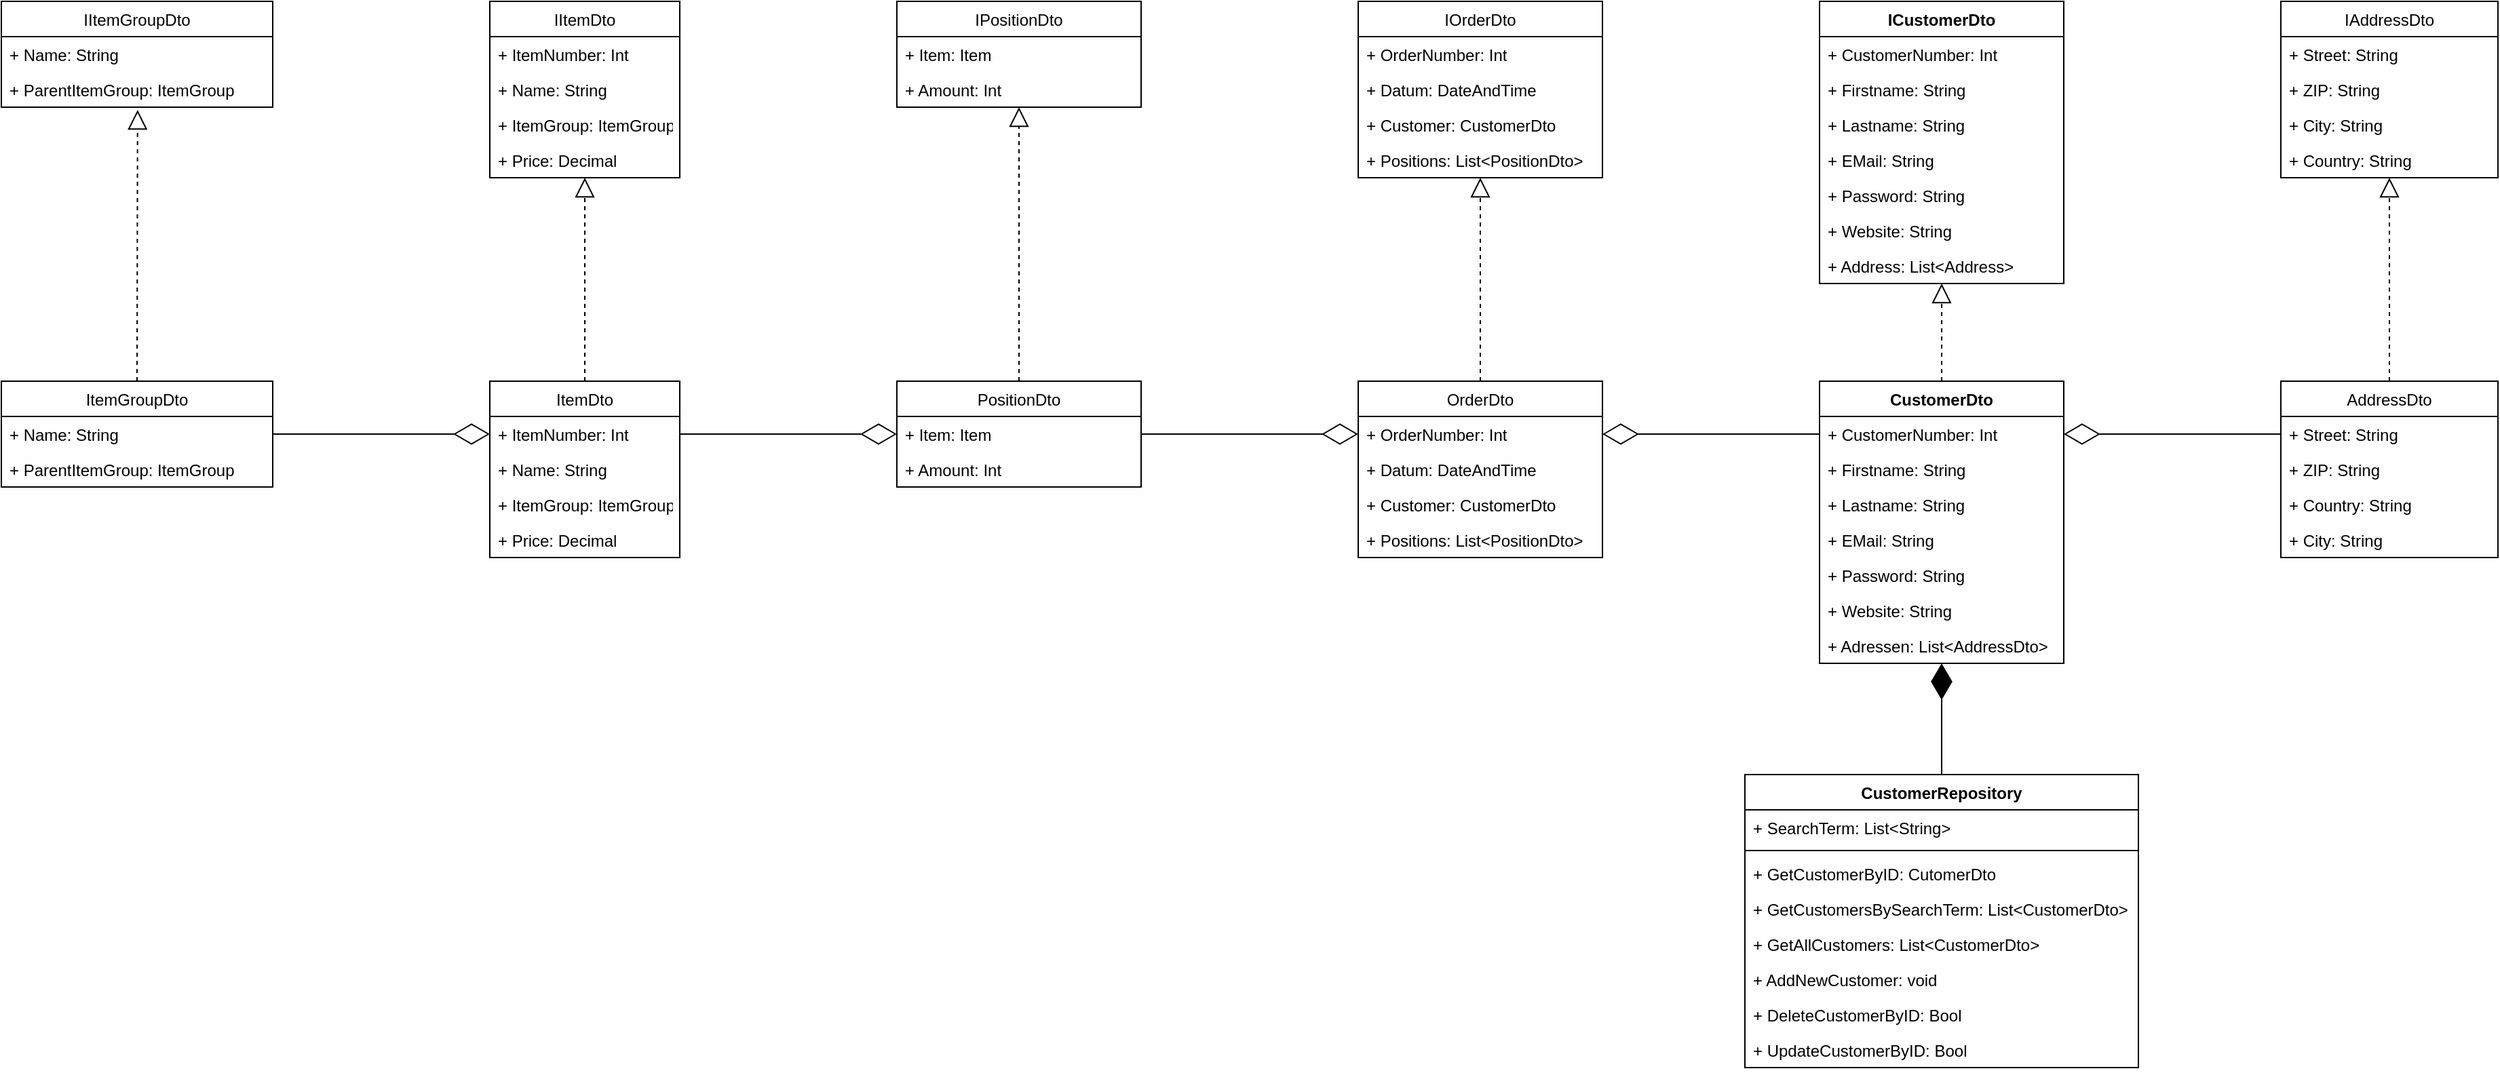 <mxfile version="15.9.1" type="github">
  <diagram id="C5RBs43oDa-KdzZeNtuy" name="Page-1">
    <mxGraphModel dx="2426" dy="1320" grid="1" gridSize="10" guides="1" tooltips="1" connect="1" arrows="1" fold="1" page="1" pageScale="1" pageWidth="4681" pageHeight="3300" math="0" shadow="0">
      <root>
        <mxCell id="WIyWlLk6GJQsqaUBKTNV-0" />
        <mxCell id="WIyWlLk6GJQsqaUBKTNV-1" parent="WIyWlLk6GJQsqaUBKTNV-0" />
        <mxCell id="FCcgw1db6fiajD53k1Wl-4" value="ICustomerDto" style="swimlane;fontStyle=1;align=center;verticalAlign=top;childLayout=stackLayout;horizontal=1;startSize=26;horizontalStack=0;resizeParent=1;resizeParentMax=0;resizeLast=0;collapsible=1;marginBottom=0;" parent="WIyWlLk6GJQsqaUBKTNV-1" vertex="1">
          <mxGeometry x="1380" y="40" width="180" height="208" as="geometry" />
        </mxCell>
        <mxCell id="FCcgw1db6fiajD53k1Wl-5" value="+ CustomerNumber: Int&#xa;" style="text;strokeColor=none;fillColor=none;align=left;verticalAlign=top;spacingLeft=4;spacingRight=4;overflow=hidden;rotatable=0;points=[[0,0.5],[1,0.5]];portConstraint=eastwest;" parent="FCcgw1db6fiajD53k1Wl-4" vertex="1">
          <mxGeometry y="26" width="180" height="26" as="geometry" />
        </mxCell>
        <mxCell id="FCcgw1db6fiajD53k1Wl-8" value="+ Firstname: String" style="text;strokeColor=none;fillColor=none;align=left;verticalAlign=top;spacingLeft=4;spacingRight=4;overflow=hidden;rotatable=0;points=[[0,0.5],[1,0.5]];portConstraint=eastwest;" parent="FCcgw1db6fiajD53k1Wl-4" vertex="1">
          <mxGeometry y="52" width="180" height="26" as="geometry" />
        </mxCell>
        <mxCell id="FCcgw1db6fiajD53k1Wl-9" value="+ Lastname: String" style="text;strokeColor=none;fillColor=none;align=left;verticalAlign=top;spacingLeft=4;spacingRight=4;overflow=hidden;rotatable=0;points=[[0,0.5],[1,0.5]];portConstraint=eastwest;" parent="FCcgw1db6fiajD53k1Wl-4" vertex="1">
          <mxGeometry y="78" width="180" height="26" as="geometry" />
        </mxCell>
        <mxCell id="FCcgw1db6fiajD53k1Wl-10" value="+ EMail: String" style="text;strokeColor=none;fillColor=none;align=left;verticalAlign=top;spacingLeft=4;spacingRight=4;overflow=hidden;rotatable=0;points=[[0,0.5],[1,0.5]];portConstraint=eastwest;" parent="FCcgw1db6fiajD53k1Wl-4" vertex="1">
          <mxGeometry y="104" width="180" height="26" as="geometry" />
        </mxCell>
        <mxCell id="FCcgw1db6fiajD53k1Wl-26" value="+ Password: String" style="text;strokeColor=none;fillColor=none;align=left;verticalAlign=top;spacingLeft=4;spacingRight=4;overflow=hidden;rotatable=0;points=[[0,0.5],[1,0.5]];portConstraint=eastwest;" parent="FCcgw1db6fiajD53k1Wl-4" vertex="1">
          <mxGeometry y="130" width="180" height="26" as="geometry" />
        </mxCell>
        <mxCell id="FCcgw1db6fiajD53k1Wl-11" value="+ Website: String" style="text;strokeColor=none;fillColor=none;align=left;verticalAlign=top;spacingLeft=4;spacingRight=4;overflow=hidden;rotatable=0;points=[[0,0.5],[1,0.5]];portConstraint=eastwest;" parent="FCcgw1db6fiajD53k1Wl-4" vertex="1">
          <mxGeometry y="156" width="180" height="26" as="geometry" />
        </mxCell>
        <mxCell id="FCcgw1db6fiajD53k1Wl-12" value="+ Address: List&lt;Address&gt;" style="text;strokeColor=none;fillColor=none;align=left;verticalAlign=top;spacingLeft=4;spacingRight=4;overflow=hidden;rotatable=0;points=[[0,0.5],[1,0.5]];portConstraint=eastwest;" parent="FCcgw1db6fiajD53k1Wl-4" vertex="1">
          <mxGeometry y="182" width="180" height="26" as="geometry" />
        </mxCell>
        <mxCell id="FCcgw1db6fiajD53k1Wl-13" value="CustomerDto" style="swimlane;fontStyle=1;align=center;verticalAlign=top;childLayout=stackLayout;horizontal=1;startSize=26;horizontalStack=0;resizeParent=1;resizeParentMax=0;resizeLast=0;collapsible=1;marginBottom=0;" parent="WIyWlLk6GJQsqaUBKTNV-1" vertex="1">
          <mxGeometry x="1380" y="320" width="180" height="208" as="geometry" />
        </mxCell>
        <mxCell id="FCcgw1db6fiajD53k1Wl-14" value="+ CustomerNumber: Int&#xa;" style="text;strokeColor=none;fillColor=none;align=left;verticalAlign=top;spacingLeft=4;spacingRight=4;overflow=hidden;rotatable=0;points=[[0,0.5],[1,0.5]];portConstraint=eastwest;" parent="FCcgw1db6fiajD53k1Wl-13" vertex="1">
          <mxGeometry y="26" width="180" height="26" as="geometry" />
        </mxCell>
        <mxCell id="FCcgw1db6fiajD53k1Wl-15" value="+ Firstname: String" style="text;strokeColor=none;fillColor=none;align=left;verticalAlign=top;spacingLeft=4;spacingRight=4;overflow=hidden;rotatable=0;points=[[0,0.5],[1,0.5]];portConstraint=eastwest;" parent="FCcgw1db6fiajD53k1Wl-13" vertex="1">
          <mxGeometry y="52" width="180" height="26" as="geometry" />
        </mxCell>
        <mxCell id="FCcgw1db6fiajD53k1Wl-16" value="+ Lastname: String" style="text;strokeColor=none;fillColor=none;align=left;verticalAlign=top;spacingLeft=4;spacingRight=4;overflow=hidden;rotatable=0;points=[[0,0.5],[1,0.5]];portConstraint=eastwest;" parent="FCcgw1db6fiajD53k1Wl-13" vertex="1">
          <mxGeometry y="78" width="180" height="26" as="geometry" />
        </mxCell>
        <mxCell id="FCcgw1db6fiajD53k1Wl-17" value="+ EMail: String" style="text;strokeColor=none;fillColor=none;align=left;verticalAlign=top;spacingLeft=4;spacingRight=4;overflow=hidden;rotatable=0;points=[[0,0.5],[1,0.5]];portConstraint=eastwest;" parent="FCcgw1db6fiajD53k1Wl-13" vertex="1">
          <mxGeometry y="104" width="180" height="26" as="geometry" />
        </mxCell>
        <mxCell id="FCcgw1db6fiajD53k1Wl-27" value="+ Password: String" style="text;strokeColor=none;fillColor=none;align=left;verticalAlign=top;spacingLeft=4;spacingRight=4;overflow=hidden;rotatable=0;points=[[0,0.5],[1,0.5]];portConstraint=eastwest;" parent="FCcgw1db6fiajD53k1Wl-13" vertex="1">
          <mxGeometry y="130" width="180" height="26" as="geometry" />
        </mxCell>
        <mxCell id="FCcgw1db6fiajD53k1Wl-18" value="+ Website: String" style="text;strokeColor=none;fillColor=none;align=left;verticalAlign=top;spacingLeft=4;spacingRight=4;overflow=hidden;rotatable=0;points=[[0,0.5],[1,0.5]];portConstraint=eastwest;" parent="FCcgw1db6fiajD53k1Wl-13" vertex="1">
          <mxGeometry y="156" width="180" height="26" as="geometry" />
        </mxCell>
        <mxCell id="FCcgw1db6fiajD53k1Wl-19" value="+ Adressen: List&lt;AddressDto&gt;" style="text;strokeColor=none;fillColor=none;align=left;verticalAlign=top;spacingLeft=4;spacingRight=4;overflow=hidden;rotatable=0;points=[[0,0.5],[1,0.5]];portConstraint=eastwest;" parent="FCcgw1db6fiajD53k1Wl-13" vertex="1">
          <mxGeometry y="182" width="180" height="26" as="geometry" />
        </mxCell>
        <mxCell id="FCcgw1db6fiajD53k1Wl-22" value="IAddressDto" style="swimlane;fontStyle=0;childLayout=stackLayout;horizontal=1;startSize=26;fillColor=none;horizontalStack=0;resizeParent=1;resizeParentMax=0;resizeLast=0;collapsible=1;marginBottom=0;" parent="WIyWlLk6GJQsqaUBKTNV-1" vertex="1">
          <mxGeometry x="1720" y="40" width="160" height="130" as="geometry" />
        </mxCell>
        <mxCell id="FCcgw1db6fiajD53k1Wl-24" value="+ Street: String" style="text;strokeColor=none;fillColor=none;align=left;verticalAlign=top;spacingLeft=4;spacingRight=4;overflow=hidden;rotatable=0;points=[[0,0.5],[1,0.5]];portConstraint=eastwest;" parent="FCcgw1db6fiajD53k1Wl-22" vertex="1">
          <mxGeometry y="26" width="160" height="26" as="geometry" />
        </mxCell>
        <mxCell id="FCcgw1db6fiajD53k1Wl-25" value="+ ZIP: String" style="text;strokeColor=none;fillColor=none;align=left;verticalAlign=top;spacingLeft=4;spacingRight=4;overflow=hidden;rotatable=0;points=[[0,0.5],[1,0.5]];portConstraint=eastwest;" parent="FCcgw1db6fiajD53k1Wl-22" vertex="1">
          <mxGeometry y="52" width="160" height="26" as="geometry" />
        </mxCell>
        <mxCell id="FCcgw1db6fiajD53k1Wl-28" value="+ City: String" style="text;strokeColor=none;fillColor=none;align=left;verticalAlign=top;spacingLeft=4;spacingRight=4;overflow=hidden;rotatable=0;points=[[0,0.5],[1,0.5]];portConstraint=eastwest;" parent="FCcgw1db6fiajD53k1Wl-22" vertex="1">
          <mxGeometry y="78" width="160" height="26" as="geometry" />
        </mxCell>
        <mxCell id="FCcgw1db6fiajD53k1Wl-62" value="+ Country: String" style="text;strokeColor=none;fillColor=none;align=left;verticalAlign=top;spacingLeft=4;spacingRight=4;overflow=hidden;rotatable=0;points=[[0,0.5],[1,0.5]];portConstraint=eastwest;labelBackgroundColor=none;" parent="FCcgw1db6fiajD53k1Wl-22" vertex="1">
          <mxGeometry y="104" width="160" height="26" as="geometry" />
        </mxCell>
        <mxCell id="FCcgw1db6fiajD53k1Wl-29" value="AddressDto" style="swimlane;fontStyle=0;childLayout=stackLayout;horizontal=1;startSize=26;fillColor=none;horizontalStack=0;resizeParent=1;resizeParentMax=0;resizeLast=0;collapsible=1;marginBottom=0;" parent="WIyWlLk6GJQsqaUBKTNV-1" vertex="1">
          <mxGeometry x="1720" y="320" width="160" height="130" as="geometry" />
        </mxCell>
        <mxCell id="FCcgw1db6fiajD53k1Wl-30" value="+ Street: String" style="text;strokeColor=none;fillColor=none;align=left;verticalAlign=top;spacingLeft=4;spacingRight=4;overflow=hidden;rotatable=0;points=[[0,0.5],[1,0.5]];portConstraint=eastwest;" parent="FCcgw1db6fiajD53k1Wl-29" vertex="1">
          <mxGeometry y="26" width="160" height="26" as="geometry" />
        </mxCell>
        <mxCell id="FCcgw1db6fiajD53k1Wl-31" value="+ ZIP: String" style="text;strokeColor=none;fillColor=none;align=left;verticalAlign=top;spacingLeft=4;spacingRight=4;overflow=hidden;rotatable=0;points=[[0,0.5],[1,0.5]];portConstraint=eastwest;" parent="FCcgw1db6fiajD53k1Wl-29" vertex="1">
          <mxGeometry y="52" width="160" height="26" as="geometry" />
        </mxCell>
        <mxCell id="FCcgw1db6fiajD53k1Wl-63" value="+ Country: String" style="text;strokeColor=none;fillColor=none;align=left;verticalAlign=top;spacingLeft=4;spacingRight=4;overflow=hidden;rotatable=0;points=[[0,0.5],[1,0.5]];portConstraint=eastwest;labelBackgroundColor=none;" parent="FCcgw1db6fiajD53k1Wl-29" vertex="1">
          <mxGeometry y="78" width="160" height="26" as="geometry" />
        </mxCell>
        <mxCell id="FCcgw1db6fiajD53k1Wl-32" value="+ City: String" style="text;strokeColor=none;fillColor=none;align=left;verticalAlign=top;spacingLeft=4;spacingRight=4;overflow=hidden;rotatable=0;points=[[0,0.5],[1,0.5]];portConstraint=eastwest;" parent="FCcgw1db6fiajD53k1Wl-29" vertex="1">
          <mxGeometry y="104" width="160" height="26" as="geometry" />
        </mxCell>
        <mxCell id="FCcgw1db6fiajD53k1Wl-37" value="IItemGroupDto" style="swimlane;fontStyle=0;childLayout=stackLayout;horizontal=1;startSize=26;fillColor=none;horizontalStack=0;resizeParent=1;resizeParentMax=0;resizeLast=0;collapsible=1;marginBottom=0;labelBackgroundColor=none;" parent="WIyWlLk6GJQsqaUBKTNV-1" vertex="1">
          <mxGeometry x="40" y="40" width="200" height="78" as="geometry" />
        </mxCell>
        <mxCell id="FCcgw1db6fiajD53k1Wl-38" value="+ Name: String" style="text;strokeColor=none;fillColor=none;align=left;verticalAlign=top;spacingLeft=4;spacingRight=4;overflow=hidden;rotatable=0;points=[[0,0.5],[1,0.5]];portConstraint=eastwest;labelBackgroundColor=none;" parent="FCcgw1db6fiajD53k1Wl-37" vertex="1">
          <mxGeometry y="26" width="200" height="26" as="geometry" />
        </mxCell>
        <mxCell id="FCcgw1db6fiajD53k1Wl-40" value="+ ParentItemGroup: ItemGroup" style="text;strokeColor=none;fillColor=none;align=left;verticalAlign=top;spacingLeft=4;spacingRight=4;overflow=hidden;rotatable=0;points=[[0,0.5],[1,0.5]];portConstraint=eastwest;labelBackgroundColor=none;" parent="FCcgw1db6fiajD53k1Wl-37" vertex="1">
          <mxGeometry y="52" width="200" height="26" as="geometry" />
        </mxCell>
        <mxCell id="FCcgw1db6fiajD53k1Wl-41" value="ItemGroupDto" style="swimlane;fontStyle=0;childLayout=stackLayout;horizontal=1;startSize=26;fillColor=none;horizontalStack=0;resizeParent=1;resizeParentMax=0;resizeLast=0;collapsible=1;marginBottom=0;labelBackgroundColor=none;" parent="WIyWlLk6GJQsqaUBKTNV-1" vertex="1">
          <mxGeometry x="40" y="320" width="200" height="78" as="geometry" />
        </mxCell>
        <mxCell id="FCcgw1db6fiajD53k1Wl-42" value="+ Name: String" style="text;strokeColor=none;fillColor=none;align=left;verticalAlign=top;spacingLeft=4;spacingRight=4;overflow=hidden;rotatable=0;points=[[0,0.5],[1,0.5]];portConstraint=eastwest;labelBackgroundColor=none;" parent="FCcgw1db6fiajD53k1Wl-41" vertex="1">
          <mxGeometry y="26" width="200" height="26" as="geometry" />
        </mxCell>
        <mxCell id="FCcgw1db6fiajD53k1Wl-43" value="+ ParentItemGroup: ItemGroup" style="text;strokeColor=none;fillColor=none;align=left;verticalAlign=top;spacingLeft=4;spacingRight=4;overflow=hidden;rotatable=0;points=[[0,0.5],[1,0.5]];portConstraint=eastwest;labelBackgroundColor=none;" parent="FCcgw1db6fiajD53k1Wl-41" vertex="1">
          <mxGeometry y="52" width="200" height="26" as="geometry" />
        </mxCell>
        <mxCell id="FCcgw1db6fiajD53k1Wl-45" value="IItemDto" style="swimlane;fontStyle=0;childLayout=stackLayout;horizontal=1;startSize=26;fillColor=none;horizontalStack=0;resizeParent=1;resizeParentMax=0;resizeLast=0;collapsible=1;marginBottom=0;labelBackgroundColor=none;" parent="WIyWlLk6GJQsqaUBKTNV-1" vertex="1">
          <mxGeometry x="400" y="40" width="140" height="130" as="geometry" />
        </mxCell>
        <mxCell id="FCcgw1db6fiajD53k1Wl-46" value="+ ItemNumber: Int" style="text;strokeColor=none;fillColor=none;align=left;verticalAlign=top;spacingLeft=4;spacingRight=4;overflow=hidden;rotatable=0;points=[[0,0.5],[1,0.5]];portConstraint=eastwest;labelBackgroundColor=none;" parent="FCcgw1db6fiajD53k1Wl-45" vertex="1">
          <mxGeometry y="26" width="140" height="26" as="geometry" />
        </mxCell>
        <mxCell id="FCcgw1db6fiajD53k1Wl-47" value="+ Name: String" style="text;strokeColor=none;fillColor=none;align=left;verticalAlign=top;spacingLeft=4;spacingRight=4;overflow=hidden;rotatable=0;points=[[0,0.5],[1,0.5]];portConstraint=eastwest;labelBackgroundColor=none;" parent="FCcgw1db6fiajD53k1Wl-45" vertex="1">
          <mxGeometry y="52" width="140" height="26" as="geometry" />
        </mxCell>
        <mxCell id="FCcgw1db6fiajD53k1Wl-49" value="+ ItemGroup: ItemGroup" style="text;strokeColor=none;fillColor=none;align=left;verticalAlign=top;spacingLeft=4;spacingRight=4;overflow=hidden;rotatable=0;points=[[0,0.5],[1,0.5]];portConstraint=eastwest;labelBackgroundColor=none;" parent="FCcgw1db6fiajD53k1Wl-45" vertex="1">
          <mxGeometry y="78" width="140" height="26" as="geometry" />
        </mxCell>
        <mxCell id="FCcgw1db6fiajD53k1Wl-48" value="+ Price: Decimal" style="text;strokeColor=none;fillColor=none;align=left;verticalAlign=top;spacingLeft=4;spacingRight=4;overflow=hidden;rotatable=0;points=[[0,0.5],[1,0.5]];portConstraint=eastwest;labelBackgroundColor=none;" parent="FCcgw1db6fiajD53k1Wl-45" vertex="1">
          <mxGeometry y="104" width="140" height="26" as="geometry" />
        </mxCell>
        <mxCell id="FCcgw1db6fiajD53k1Wl-50" value="ItemDto" style="swimlane;fontStyle=0;childLayout=stackLayout;horizontal=1;startSize=26;fillColor=none;horizontalStack=0;resizeParent=1;resizeParentMax=0;resizeLast=0;collapsible=1;marginBottom=0;labelBackgroundColor=none;" parent="WIyWlLk6GJQsqaUBKTNV-1" vertex="1">
          <mxGeometry x="400" y="320" width="140" height="130" as="geometry" />
        </mxCell>
        <mxCell id="FCcgw1db6fiajD53k1Wl-51" value="+ ItemNumber: Int" style="text;strokeColor=none;fillColor=none;align=left;verticalAlign=top;spacingLeft=4;spacingRight=4;overflow=hidden;rotatable=0;points=[[0,0.5],[1,0.5]];portConstraint=eastwest;labelBackgroundColor=none;" parent="FCcgw1db6fiajD53k1Wl-50" vertex="1">
          <mxGeometry y="26" width="140" height="26" as="geometry" />
        </mxCell>
        <mxCell id="FCcgw1db6fiajD53k1Wl-52" value="+ Name: String" style="text;strokeColor=none;fillColor=none;align=left;verticalAlign=top;spacingLeft=4;spacingRight=4;overflow=hidden;rotatable=0;points=[[0,0.5],[1,0.5]];portConstraint=eastwest;labelBackgroundColor=none;" parent="FCcgw1db6fiajD53k1Wl-50" vertex="1">
          <mxGeometry y="52" width="140" height="26" as="geometry" />
        </mxCell>
        <mxCell id="FCcgw1db6fiajD53k1Wl-53" value="+ ItemGroup: ItemGroup" style="text;strokeColor=none;fillColor=none;align=left;verticalAlign=top;spacingLeft=4;spacingRight=4;overflow=hidden;rotatable=0;points=[[0,0.5],[1,0.5]];portConstraint=eastwest;labelBackgroundColor=none;" parent="FCcgw1db6fiajD53k1Wl-50" vertex="1">
          <mxGeometry y="78" width="140" height="26" as="geometry" />
        </mxCell>
        <mxCell id="FCcgw1db6fiajD53k1Wl-54" value="+ Price: Decimal" style="text;strokeColor=none;fillColor=none;align=left;verticalAlign=top;spacingLeft=4;spacingRight=4;overflow=hidden;rotatable=0;points=[[0,0.5],[1,0.5]];portConstraint=eastwest;labelBackgroundColor=none;" parent="FCcgw1db6fiajD53k1Wl-50" vertex="1">
          <mxGeometry y="104" width="140" height="26" as="geometry" />
        </mxCell>
        <mxCell id="FCcgw1db6fiajD53k1Wl-74" value="CustomerRepository" style="swimlane;fontStyle=1;align=center;verticalAlign=top;childLayout=stackLayout;horizontal=1;startSize=26;horizontalStack=0;resizeParent=1;resizeParentMax=0;resizeLast=0;collapsible=1;marginBottom=0;labelBackgroundColor=none;" parent="WIyWlLk6GJQsqaUBKTNV-1" vertex="1">
          <mxGeometry x="1325" y="610" width="290" height="216" as="geometry" />
        </mxCell>
        <mxCell id="FCcgw1db6fiajD53k1Wl-75" value="+ SearchTerm: List&lt;String&gt;" style="text;strokeColor=none;fillColor=none;align=left;verticalAlign=top;spacingLeft=4;spacingRight=4;overflow=hidden;rotatable=0;points=[[0,0.5],[1,0.5]];portConstraint=eastwest;labelBackgroundColor=none;" parent="FCcgw1db6fiajD53k1Wl-74" vertex="1">
          <mxGeometry y="26" width="290" height="26" as="geometry" />
        </mxCell>
        <mxCell id="FCcgw1db6fiajD53k1Wl-76" value="" style="line;strokeWidth=1;fillColor=none;align=left;verticalAlign=middle;spacingTop=-1;spacingLeft=3;spacingRight=3;rotatable=0;labelPosition=right;points=[];portConstraint=eastwest;labelBackgroundColor=none;" parent="FCcgw1db6fiajD53k1Wl-74" vertex="1">
          <mxGeometry y="52" width="290" height="8" as="geometry" />
        </mxCell>
        <mxCell id="FCcgw1db6fiajD53k1Wl-77" value="+ GetCustomerByID: CutomerDto" style="text;strokeColor=none;fillColor=none;align=left;verticalAlign=top;spacingLeft=4;spacingRight=4;overflow=hidden;rotatable=0;points=[[0,0.5],[1,0.5]];portConstraint=eastwest;labelBackgroundColor=none;" parent="FCcgw1db6fiajD53k1Wl-74" vertex="1">
          <mxGeometry y="60" width="290" height="26" as="geometry" />
        </mxCell>
        <mxCell id="aWv-GjWoW6EpeuvAsmYZ-32" value="+ GetCustomersBySearchTerm: List&lt;CustomerDto&gt;" style="text;strokeColor=none;fillColor=none;align=left;verticalAlign=top;spacingLeft=4;spacingRight=4;overflow=hidden;rotatable=0;points=[[0,0.5],[1,0.5]];portConstraint=eastwest;" vertex="1" parent="FCcgw1db6fiajD53k1Wl-74">
          <mxGeometry y="86" width="290" height="26" as="geometry" />
        </mxCell>
        <mxCell id="aWv-GjWoW6EpeuvAsmYZ-31" value="+ GetAllCustomers: List&lt;CustomerDto&gt;" style="text;strokeColor=none;fillColor=none;align=left;verticalAlign=top;spacingLeft=4;spacingRight=4;overflow=hidden;rotatable=0;points=[[0,0.5],[1,0.5]];portConstraint=eastwest;" vertex="1" parent="FCcgw1db6fiajD53k1Wl-74">
          <mxGeometry y="112" width="290" height="26" as="geometry" />
        </mxCell>
        <mxCell id="aWv-GjWoW6EpeuvAsmYZ-22" value="+ AddNewCustomer: void" style="text;strokeColor=none;fillColor=none;align=left;verticalAlign=top;spacingLeft=4;spacingRight=4;overflow=hidden;rotatable=0;points=[[0,0.5],[1,0.5]];portConstraint=eastwest;" vertex="1" parent="FCcgw1db6fiajD53k1Wl-74">
          <mxGeometry y="138" width="290" height="26" as="geometry" />
        </mxCell>
        <mxCell id="aWv-GjWoW6EpeuvAsmYZ-23" value="+ DeleteCustomerByID: Bool" style="text;strokeColor=none;fillColor=none;align=left;verticalAlign=top;spacingLeft=4;spacingRight=4;overflow=hidden;rotatable=0;points=[[0,0.5],[1,0.5]];portConstraint=eastwest;" vertex="1" parent="FCcgw1db6fiajD53k1Wl-74">
          <mxGeometry y="164" width="290" height="26" as="geometry" />
        </mxCell>
        <mxCell id="aWv-GjWoW6EpeuvAsmYZ-24" value="+ UpdateCustomerByID: Bool" style="text;strokeColor=none;fillColor=none;align=left;verticalAlign=top;spacingLeft=4;spacingRight=4;overflow=hidden;rotatable=0;points=[[0,0.5],[1,0.5]];portConstraint=eastwest;" vertex="1" parent="FCcgw1db6fiajD53k1Wl-74">
          <mxGeometry y="190" width="290" height="26" as="geometry" />
        </mxCell>
        <mxCell id="FCcgw1db6fiajD53k1Wl-87" value="" style="endArrow=diamondThin;endFill=0;endSize=24;html=1;rounded=0;entryX=1;entryY=0.5;entryDx=0;entryDy=0;exitX=0;exitY=0.5;exitDx=0;exitDy=0;" parent="WIyWlLk6GJQsqaUBKTNV-1" source="FCcgw1db6fiajD53k1Wl-30" target="FCcgw1db6fiajD53k1Wl-14" edge="1">
          <mxGeometry width="160" relative="1" as="geometry">
            <mxPoint x="1670" y="530" as="sourcePoint" />
            <mxPoint x="1830" y="530" as="targetPoint" />
          </mxGeometry>
        </mxCell>
        <mxCell id="FCcgw1db6fiajD53k1Wl-88" value="" style="endArrow=diamondThin;endFill=0;endSize=24;html=1;rounded=0;entryX=0;entryY=0.5;entryDx=0;entryDy=0;exitX=1;exitY=0.5;exitDx=0;exitDy=0;" parent="WIyWlLk6GJQsqaUBKTNV-1" source="FCcgw1db6fiajD53k1Wl-42" target="FCcgw1db6fiajD53k1Wl-51" edge="1">
          <mxGeometry width="160" relative="1" as="geometry">
            <mxPoint x="260" y="390" as="sourcePoint" />
            <mxPoint x="370" y="490" as="targetPoint" />
          </mxGeometry>
        </mxCell>
        <mxCell id="FCcgw1db6fiajD53k1Wl-89" value="" style="endArrow=diamondThin;endFill=1;endSize=24;html=1;rounded=0;" parent="WIyWlLk6GJQsqaUBKTNV-1" source="FCcgw1db6fiajD53k1Wl-74" target="FCcgw1db6fiajD53k1Wl-19" edge="1">
          <mxGeometry width="160" relative="1" as="geometry">
            <mxPoint x="1540" y="590" as="sourcePoint" />
            <mxPoint x="1490" y="570" as="targetPoint" />
          </mxGeometry>
        </mxCell>
        <mxCell id="FCcgw1db6fiajD53k1Wl-95" value="OrderDto" style="swimlane;fontStyle=0;childLayout=stackLayout;horizontal=1;startSize=26;fillColor=none;horizontalStack=0;resizeParent=1;resizeParentMax=0;resizeLast=0;collapsible=1;marginBottom=0;labelBackgroundColor=none;" parent="WIyWlLk6GJQsqaUBKTNV-1" vertex="1">
          <mxGeometry x="1040" y="320" width="180" height="130" as="geometry" />
        </mxCell>
        <mxCell id="FCcgw1db6fiajD53k1Wl-96" value="+ OrderNumber: Int" style="text;strokeColor=none;fillColor=none;align=left;verticalAlign=top;spacingLeft=4;spacingRight=4;overflow=hidden;rotatable=0;points=[[0,0.5],[1,0.5]];portConstraint=eastwest;labelBackgroundColor=none;" parent="FCcgw1db6fiajD53k1Wl-95" vertex="1">
          <mxGeometry y="26" width="180" height="26" as="geometry" />
        </mxCell>
        <mxCell id="FCcgw1db6fiajD53k1Wl-97" value="+ Datum: DateAndTime" style="text;strokeColor=none;fillColor=none;align=left;verticalAlign=top;spacingLeft=4;spacingRight=4;overflow=hidden;rotatable=0;points=[[0,0.5],[1,0.5]];portConstraint=eastwest;labelBackgroundColor=none;" parent="FCcgw1db6fiajD53k1Wl-95" vertex="1">
          <mxGeometry y="52" width="180" height="26" as="geometry" />
        </mxCell>
        <mxCell id="FCcgw1db6fiajD53k1Wl-98" value="+ Customer: CustomerDto" style="text;strokeColor=none;fillColor=none;align=left;verticalAlign=top;spacingLeft=4;spacingRight=4;overflow=hidden;rotatable=0;points=[[0,0.5],[1,0.5]];portConstraint=eastwest;labelBackgroundColor=none;" parent="FCcgw1db6fiajD53k1Wl-95" vertex="1">
          <mxGeometry y="78" width="180" height="26" as="geometry" />
        </mxCell>
        <mxCell id="FCcgw1db6fiajD53k1Wl-100" value="+ Positions: List&lt;PositionDto&gt;" style="text;strokeColor=none;fillColor=none;align=left;verticalAlign=top;spacingLeft=4;spacingRight=4;overflow=hidden;rotatable=0;points=[[0,0.5],[1,0.5]];portConstraint=eastwest;labelBackgroundColor=none;" parent="FCcgw1db6fiajD53k1Wl-95" vertex="1">
          <mxGeometry y="104" width="180" height="26" as="geometry" />
        </mxCell>
        <mxCell id="FCcgw1db6fiajD53k1Wl-101" value="IOrderDto" style="swimlane;fontStyle=0;childLayout=stackLayout;horizontal=1;startSize=26;fillColor=none;horizontalStack=0;resizeParent=1;resizeParentMax=0;resizeLast=0;collapsible=1;marginBottom=0;labelBackgroundColor=none;" parent="WIyWlLk6GJQsqaUBKTNV-1" vertex="1">
          <mxGeometry x="1040" y="40" width="180" height="130" as="geometry" />
        </mxCell>
        <mxCell id="FCcgw1db6fiajD53k1Wl-102" value="+ OrderNumber: Int" style="text;strokeColor=none;fillColor=none;align=left;verticalAlign=top;spacingLeft=4;spacingRight=4;overflow=hidden;rotatable=0;points=[[0,0.5],[1,0.5]];portConstraint=eastwest;labelBackgroundColor=none;" parent="FCcgw1db6fiajD53k1Wl-101" vertex="1">
          <mxGeometry y="26" width="180" height="26" as="geometry" />
        </mxCell>
        <mxCell id="FCcgw1db6fiajD53k1Wl-103" value="+ Datum: DateAndTime" style="text;strokeColor=none;fillColor=none;align=left;verticalAlign=top;spacingLeft=4;spacingRight=4;overflow=hidden;rotatable=0;points=[[0,0.5],[1,0.5]];portConstraint=eastwest;labelBackgroundColor=none;" parent="FCcgw1db6fiajD53k1Wl-101" vertex="1">
          <mxGeometry y="52" width="180" height="26" as="geometry" />
        </mxCell>
        <mxCell id="FCcgw1db6fiajD53k1Wl-104" value="+ Customer: CustomerDto" style="text;strokeColor=none;fillColor=none;align=left;verticalAlign=top;spacingLeft=4;spacingRight=4;overflow=hidden;rotatable=0;points=[[0,0.5],[1,0.5]];portConstraint=eastwest;labelBackgroundColor=none;" parent="FCcgw1db6fiajD53k1Wl-101" vertex="1">
          <mxGeometry y="78" width="180" height="26" as="geometry" />
        </mxCell>
        <mxCell id="FCcgw1db6fiajD53k1Wl-105" value="+ Positions: List&lt;PositionDto&gt;" style="text;strokeColor=none;fillColor=none;align=left;verticalAlign=top;spacingLeft=4;spacingRight=4;overflow=hidden;rotatable=0;points=[[0,0.5],[1,0.5]];portConstraint=eastwest;labelBackgroundColor=none;" parent="FCcgw1db6fiajD53k1Wl-101" vertex="1">
          <mxGeometry y="104" width="180" height="26" as="geometry" />
        </mxCell>
        <mxCell id="aWv-GjWoW6EpeuvAsmYZ-4" value="" style="endArrow=diamondThin;endFill=0;endSize=24;html=1;rounded=0;exitX=0;exitY=0.5;exitDx=0;exitDy=0;" edge="1" parent="WIyWlLk6GJQsqaUBKTNV-1" source="FCcgw1db6fiajD53k1Wl-14" target="FCcgw1db6fiajD53k1Wl-96">
          <mxGeometry width="160" relative="1" as="geometry">
            <mxPoint x="1440" y="440" as="sourcePoint" />
            <mxPoint x="1380" y="359.0" as="targetPoint" />
          </mxGeometry>
        </mxCell>
        <mxCell id="aWv-GjWoW6EpeuvAsmYZ-6" value="PositionDto" style="swimlane;fontStyle=0;childLayout=stackLayout;horizontal=1;startSize=26;fillColor=none;horizontalStack=0;resizeParent=1;resizeParentMax=0;resizeLast=0;collapsible=1;marginBottom=0;labelBackgroundColor=none;" vertex="1" parent="WIyWlLk6GJQsqaUBKTNV-1">
          <mxGeometry x="700" y="320" width="180" height="78" as="geometry" />
        </mxCell>
        <mxCell id="aWv-GjWoW6EpeuvAsmYZ-7" value="+ Item: Item " style="text;strokeColor=none;fillColor=none;align=left;verticalAlign=top;spacingLeft=4;spacingRight=4;overflow=hidden;rotatable=0;points=[[0,0.5],[1,0.5]];portConstraint=eastwest;labelBackgroundColor=none;" vertex="1" parent="aWv-GjWoW6EpeuvAsmYZ-6">
          <mxGeometry y="26" width="180" height="26" as="geometry" />
        </mxCell>
        <mxCell id="aWv-GjWoW6EpeuvAsmYZ-8" value="+ Amount: Int" style="text;strokeColor=none;fillColor=none;align=left;verticalAlign=top;spacingLeft=4;spacingRight=4;overflow=hidden;rotatable=0;points=[[0,0.5],[1,0.5]];portConstraint=eastwest;labelBackgroundColor=none;" vertex="1" parent="aWv-GjWoW6EpeuvAsmYZ-6">
          <mxGeometry y="52" width="180" height="26" as="geometry" />
        </mxCell>
        <mxCell id="aWv-GjWoW6EpeuvAsmYZ-11" value="IPositionDto" style="swimlane;fontStyle=0;childLayout=stackLayout;horizontal=1;startSize=26;fillColor=none;horizontalStack=0;resizeParent=1;resizeParentMax=0;resizeLast=0;collapsible=1;marginBottom=0;labelBackgroundColor=none;" vertex="1" parent="WIyWlLk6GJQsqaUBKTNV-1">
          <mxGeometry x="700" y="40" width="180" height="78" as="geometry" />
        </mxCell>
        <mxCell id="aWv-GjWoW6EpeuvAsmYZ-12" value="+ Item: Item " style="text;strokeColor=none;fillColor=none;align=left;verticalAlign=top;spacingLeft=4;spacingRight=4;overflow=hidden;rotatable=0;points=[[0,0.5],[1,0.5]];portConstraint=eastwest;labelBackgroundColor=none;" vertex="1" parent="aWv-GjWoW6EpeuvAsmYZ-11">
          <mxGeometry y="26" width="180" height="26" as="geometry" />
        </mxCell>
        <mxCell id="aWv-GjWoW6EpeuvAsmYZ-13" value="+ Amount: Int" style="text;strokeColor=none;fillColor=none;align=left;verticalAlign=top;spacingLeft=4;spacingRight=4;overflow=hidden;rotatable=0;points=[[0,0.5],[1,0.5]];portConstraint=eastwest;labelBackgroundColor=none;" vertex="1" parent="aWv-GjWoW6EpeuvAsmYZ-11">
          <mxGeometry y="52" width="180" height="26" as="geometry" />
        </mxCell>
        <mxCell id="aWv-GjWoW6EpeuvAsmYZ-18" value="" style="endArrow=diamondThin;endFill=0;endSize=24;html=1;rounded=0;entryX=0;entryY=0.5;entryDx=0;entryDy=0;exitX=1;exitY=0.5;exitDx=0;exitDy=0;" edge="1" parent="WIyWlLk6GJQsqaUBKTNV-1" source="aWv-GjWoW6EpeuvAsmYZ-7" target="FCcgw1db6fiajD53k1Wl-96">
          <mxGeometry width="160" relative="1" as="geometry">
            <mxPoint x="810" y="520" as="sourcePoint" />
            <mxPoint x="870" y="520.0" as="targetPoint" />
          </mxGeometry>
        </mxCell>
        <mxCell id="aWv-GjWoW6EpeuvAsmYZ-19" value="" style="endArrow=diamondThin;endFill=0;endSize=24;html=1;rounded=0;" edge="1" parent="WIyWlLk6GJQsqaUBKTNV-1" source="FCcgw1db6fiajD53k1Wl-51" target="aWv-GjWoW6EpeuvAsmYZ-7">
          <mxGeometry width="160" relative="1" as="geometry">
            <mxPoint x="530" y="358.76" as="sourcePoint" />
            <mxPoint x="600" y="358.76" as="targetPoint" />
          </mxGeometry>
        </mxCell>
        <mxCell id="aWv-GjWoW6EpeuvAsmYZ-25" value="" style="endArrow=block;dashed=1;endFill=0;endSize=12;html=1;rounded=0;exitX=0.5;exitY=0;exitDx=0;exitDy=0;entryX=0.502;entryY=1.077;entryDx=0;entryDy=0;entryPerimeter=0;" edge="1" parent="WIyWlLk6GJQsqaUBKTNV-1" source="FCcgw1db6fiajD53k1Wl-41" target="FCcgw1db6fiajD53k1Wl-40">
          <mxGeometry width="160" relative="1" as="geometry">
            <mxPoint x="140" y="260" as="sourcePoint" />
            <mxPoint x="300" y="260" as="targetPoint" />
          </mxGeometry>
        </mxCell>
        <mxCell id="aWv-GjWoW6EpeuvAsmYZ-26" value="" style="endArrow=block;dashed=1;endFill=0;endSize=12;html=1;rounded=0;exitX=0.5;exitY=0;exitDx=0;exitDy=0;" edge="1" parent="WIyWlLk6GJQsqaUBKTNV-1" source="FCcgw1db6fiajD53k1Wl-50" target="FCcgw1db6fiajD53k1Wl-48">
          <mxGeometry width="160" relative="1" as="geometry">
            <mxPoint x="470" y="280" as="sourcePoint" />
            <mxPoint x="630" y="280" as="targetPoint" />
          </mxGeometry>
        </mxCell>
        <mxCell id="aWv-GjWoW6EpeuvAsmYZ-27" value="" style="endArrow=block;dashed=1;endFill=0;endSize=12;html=1;rounded=0;exitX=0.5;exitY=0;exitDx=0;exitDy=0;" edge="1" parent="WIyWlLk6GJQsqaUBKTNV-1" source="aWv-GjWoW6EpeuvAsmYZ-6" target="aWv-GjWoW6EpeuvAsmYZ-13">
          <mxGeometry width="160" relative="1" as="geometry">
            <mxPoint x="780" y="260" as="sourcePoint" />
            <mxPoint x="940" y="260" as="targetPoint" />
          </mxGeometry>
        </mxCell>
        <mxCell id="aWv-GjWoW6EpeuvAsmYZ-28" value="" style="endArrow=block;dashed=1;endFill=0;endSize=12;html=1;rounded=0;exitX=0.5;exitY=0;exitDx=0;exitDy=0;" edge="1" parent="WIyWlLk6GJQsqaUBKTNV-1" source="FCcgw1db6fiajD53k1Wl-95" target="FCcgw1db6fiajD53k1Wl-105">
          <mxGeometry width="160" relative="1" as="geometry">
            <mxPoint x="1130" y="290" as="sourcePoint" />
            <mxPoint x="1290" y="290" as="targetPoint" />
          </mxGeometry>
        </mxCell>
        <mxCell id="aWv-GjWoW6EpeuvAsmYZ-29" value="" style="endArrow=block;dashed=1;endFill=0;endSize=12;html=1;rounded=0;exitX=0.5;exitY=0;exitDx=0;exitDy=0;" edge="1" parent="WIyWlLk6GJQsqaUBKTNV-1" source="FCcgw1db6fiajD53k1Wl-13" target="FCcgw1db6fiajD53k1Wl-12">
          <mxGeometry width="160" relative="1" as="geometry">
            <mxPoint x="1480" y="280" as="sourcePoint" />
            <mxPoint x="1640" y="280" as="targetPoint" />
          </mxGeometry>
        </mxCell>
        <mxCell id="aWv-GjWoW6EpeuvAsmYZ-30" value="" style="endArrow=block;dashed=1;endFill=0;endSize=12;html=1;rounded=0;exitX=0.5;exitY=0;exitDx=0;exitDy=0;" edge="1" parent="WIyWlLk6GJQsqaUBKTNV-1" source="FCcgw1db6fiajD53k1Wl-29" target="FCcgw1db6fiajD53k1Wl-62">
          <mxGeometry width="160" relative="1" as="geometry">
            <mxPoint x="1810" y="280" as="sourcePoint" />
            <mxPoint x="1970" y="280" as="targetPoint" />
          </mxGeometry>
        </mxCell>
      </root>
    </mxGraphModel>
  </diagram>
</mxfile>
